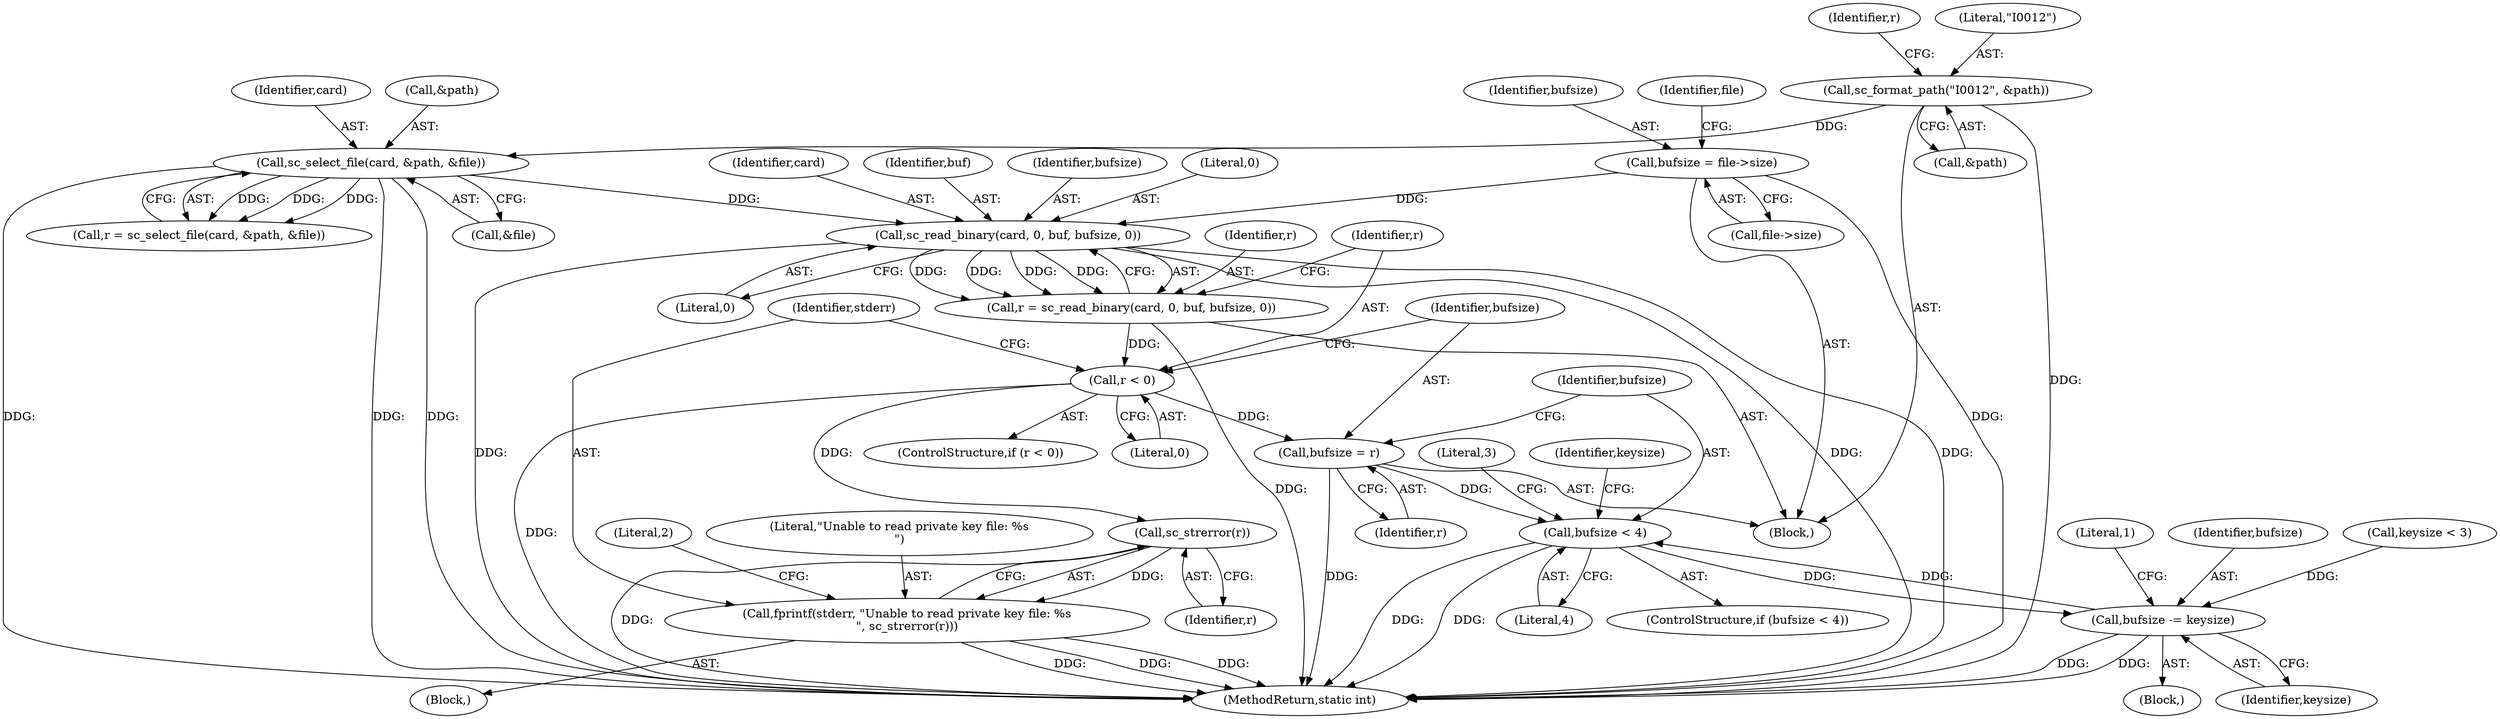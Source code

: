 digraph "0_OpenSC_360e95d45ac4123255a4c796db96337f332160ad#diff-d643a0fa169471dbf2912f4866dc49c5_8@API" {
"1000169" [label="(Call,sc_read_binary(card, 0, buf, bufsize, 0))"];
"1000127" [label="(Call,sc_select_file(card, &path, &file))"];
"1000121" [label="(Call,sc_format_path(\"I0012\", &path))"];
"1000160" [label="(Call,bufsize = file->size)"];
"1000167" [label="(Call,r = sc_read_binary(card, 0, buf, bufsize, 0))"];
"1000176" [label="(Call,r < 0)"];
"1000183" [label="(Call,sc_strerror(r))"];
"1000180" [label="(Call,fprintf(stderr, \"Unable to read private key file: %s\n\", sc_strerror(r)))"];
"1000187" [label="(Call,bufsize = r)"];
"1000193" [label="(Call,bufsize < 4)"];
"1000230" [label="(Call,bufsize -= keysize)"];
"1000129" [label="(Call,&path)"];
"1000233" [label="(Literal,1)"];
"1000174" [label="(Literal,0)"];
"1000170" [label="(Identifier,card)"];
"1000175" [label="(ControlStructure,if (r < 0))"];
"1000166" [label="(Identifier,file)"];
"1000126" [label="(Identifier,r)"];
"1000188" [label="(Identifier,bufsize)"];
"1000191" [label="(Block,)"];
"1000186" [label="(Literal,2)"];
"1000131" [label="(Call,&file)"];
"1000231" [label="(Identifier,bufsize)"];
"1000199" [label="(Identifier,keysize)"];
"1000183" [label="(Call,sc_strerror(r))"];
"1000127" [label="(Call,sc_select_file(card, &path, &file))"];
"1000194" [label="(Identifier,bufsize)"];
"1000172" [label="(Identifier,buf)"];
"1000178" [label="(Literal,0)"];
"1000189" [label="(Identifier,r)"];
"1000197" [label="(Literal,3)"];
"1000162" [label="(Call,file->size)"];
"1000249" [label="(MethodReturn,static int)"];
"1000121" [label="(Call,sc_format_path(\"I0012\", &path))"];
"1000173" [label="(Identifier,bufsize)"];
"1000169" [label="(Call,sc_read_binary(card, 0, buf, bufsize, 0))"];
"1000195" [label="(Literal,4)"];
"1000187" [label="(Call,bufsize = r)"];
"1000122" [label="(Literal,\"I0012\")"];
"1000167" [label="(Call,r = sc_read_binary(card, 0, buf, bufsize, 0))"];
"1000177" [label="(Identifier,r)"];
"1000182" [label="(Literal,\"Unable to read private key file: %s\n\")"];
"1000128" [label="(Identifier,card)"];
"1000102" [label="(Block,)"];
"1000168" [label="(Identifier,r)"];
"1000171" [label="(Literal,0)"];
"1000123" [label="(Call,&path)"];
"1000125" [label="(Call,r = sc_select_file(card, &path, &file))"];
"1000180" [label="(Call,fprintf(stderr, \"Unable to read private key file: %s\n\", sc_strerror(r)))"];
"1000193" [label="(Call,bufsize < 4)"];
"1000192" [label="(ControlStructure,if (bufsize < 4))"];
"1000232" [label="(Identifier,keysize)"];
"1000230" [label="(Call,bufsize -= keysize)"];
"1000160" [label="(Call,bufsize = file->size)"];
"1000181" [label="(Identifier,stderr)"];
"1000179" [label="(Block,)"];
"1000176" [label="(Call,r < 0)"];
"1000215" [label="(Call,keysize < 3)"];
"1000161" [label="(Identifier,bufsize)"];
"1000184" [label="(Identifier,r)"];
"1000169" -> "1000167"  [label="AST: "];
"1000169" -> "1000174"  [label="CFG: "];
"1000170" -> "1000169"  [label="AST: "];
"1000171" -> "1000169"  [label="AST: "];
"1000172" -> "1000169"  [label="AST: "];
"1000173" -> "1000169"  [label="AST: "];
"1000174" -> "1000169"  [label="AST: "];
"1000167" -> "1000169"  [label="CFG: "];
"1000169" -> "1000249"  [label="DDG: "];
"1000169" -> "1000249"  [label="DDG: "];
"1000169" -> "1000249"  [label="DDG: "];
"1000169" -> "1000167"  [label="DDG: "];
"1000169" -> "1000167"  [label="DDG: "];
"1000169" -> "1000167"  [label="DDG: "];
"1000169" -> "1000167"  [label="DDG: "];
"1000127" -> "1000169"  [label="DDG: "];
"1000160" -> "1000169"  [label="DDG: "];
"1000127" -> "1000125"  [label="AST: "];
"1000127" -> "1000131"  [label="CFG: "];
"1000128" -> "1000127"  [label="AST: "];
"1000129" -> "1000127"  [label="AST: "];
"1000131" -> "1000127"  [label="AST: "];
"1000125" -> "1000127"  [label="CFG: "];
"1000127" -> "1000249"  [label="DDG: "];
"1000127" -> "1000249"  [label="DDG: "];
"1000127" -> "1000249"  [label="DDG: "];
"1000127" -> "1000125"  [label="DDG: "];
"1000127" -> "1000125"  [label="DDG: "];
"1000127" -> "1000125"  [label="DDG: "];
"1000121" -> "1000127"  [label="DDG: "];
"1000121" -> "1000102"  [label="AST: "];
"1000121" -> "1000123"  [label="CFG: "];
"1000122" -> "1000121"  [label="AST: "];
"1000123" -> "1000121"  [label="AST: "];
"1000126" -> "1000121"  [label="CFG: "];
"1000121" -> "1000249"  [label="DDG: "];
"1000160" -> "1000102"  [label="AST: "];
"1000160" -> "1000162"  [label="CFG: "];
"1000161" -> "1000160"  [label="AST: "];
"1000162" -> "1000160"  [label="AST: "];
"1000166" -> "1000160"  [label="CFG: "];
"1000160" -> "1000249"  [label="DDG: "];
"1000167" -> "1000102"  [label="AST: "];
"1000168" -> "1000167"  [label="AST: "];
"1000177" -> "1000167"  [label="CFG: "];
"1000167" -> "1000249"  [label="DDG: "];
"1000167" -> "1000176"  [label="DDG: "];
"1000176" -> "1000175"  [label="AST: "];
"1000176" -> "1000178"  [label="CFG: "];
"1000177" -> "1000176"  [label="AST: "];
"1000178" -> "1000176"  [label="AST: "];
"1000181" -> "1000176"  [label="CFG: "];
"1000188" -> "1000176"  [label="CFG: "];
"1000176" -> "1000249"  [label="DDG: "];
"1000176" -> "1000183"  [label="DDG: "];
"1000176" -> "1000187"  [label="DDG: "];
"1000183" -> "1000180"  [label="AST: "];
"1000183" -> "1000184"  [label="CFG: "];
"1000184" -> "1000183"  [label="AST: "];
"1000180" -> "1000183"  [label="CFG: "];
"1000183" -> "1000249"  [label="DDG: "];
"1000183" -> "1000180"  [label="DDG: "];
"1000180" -> "1000179"  [label="AST: "];
"1000181" -> "1000180"  [label="AST: "];
"1000182" -> "1000180"  [label="AST: "];
"1000186" -> "1000180"  [label="CFG: "];
"1000180" -> "1000249"  [label="DDG: "];
"1000180" -> "1000249"  [label="DDG: "];
"1000180" -> "1000249"  [label="DDG: "];
"1000187" -> "1000102"  [label="AST: "];
"1000187" -> "1000189"  [label="CFG: "];
"1000188" -> "1000187"  [label="AST: "];
"1000189" -> "1000187"  [label="AST: "];
"1000194" -> "1000187"  [label="CFG: "];
"1000187" -> "1000249"  [label="DDG: "];
"1000187" -> "1000193"  [label="DDG: "];
"1000193" -> "1000192"  [label="AST: "];
"1000193" -> "1000195"  [label="CFG: "];
"1000194" -> "1000193"  [label="AST: "];
"1000195" -> "1000193"  [label="AST: "];
"1000197" -> "1000193"  [label="CFG: "];
"1000199" -> "1000193"  [label="CFG: "];
"1000193" -> "1000249"  [label="DDG: "];
"1000193" -> "1000249"  [label="DDG: "];
"1000230" -> "1000193"  [label="DDG: "];
"1000193" -> "1000230"  [label="DDG: "];
"1000230" -> "1000191"  [label="AST: "];
"1000230" -> "1000232"  [label="CFG: "];
"1000231" -> "1000230"  [label="AST: "];
"1000232" -> "1000230"  [label="AST: "];
"1000233" -> "1000230"  [label="CFG: "];
"1000230" -> "1000249"  [label="DDG: "];
"1000230" -> "1000249"  [label="DDG: "];
"1000215" -> "1000230"  [label="DDG: "];
}
